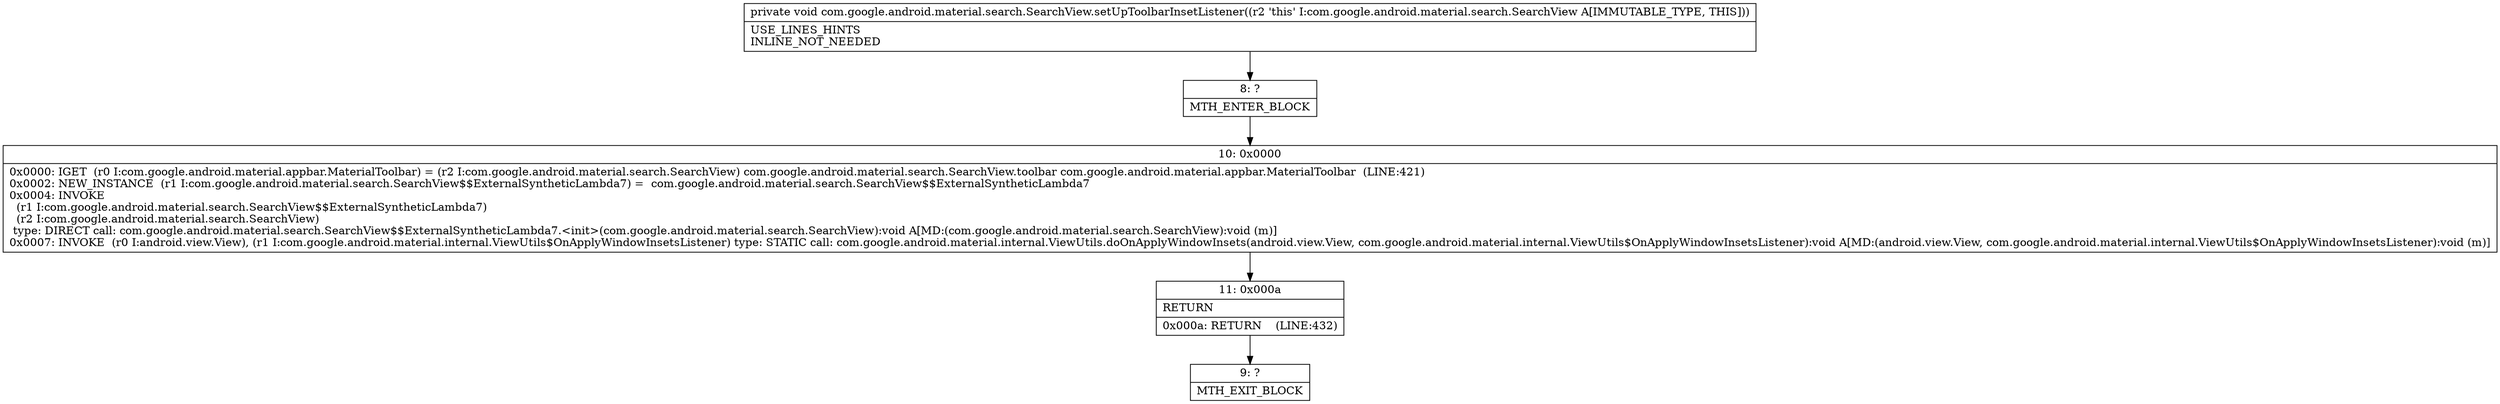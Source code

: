 digraph "CFG forcom.google.android.material.search.SearchView.setUpToolbarInsetListener()V" {
Node_8 [shape=record,label="{8\:\ ?|MTH_ENTER_BLOCK\l}"];
Node_10 [shape=record,label="{10\:\ 0x0000|0x0000: IGET  (r0 I:com.google.android.material.appbar.MaterialToolbar) = (r2 I:com.google.android.material.search.SearchView) com.google.android.material.search.SearchView.toolbar com.google.android.material.appbar.MaterialToolbar  (LINE:421)\l0x0002: NEW_INSTANCE  (r1 I:com.google.android.material.search.SearchView$$ExternalSyntheticLambda7) =  com.google.android.material.search.SearchView$$ExternalSyntheticLambda7 \l0x0004: INVOKE  \l  (r1 I:com.google.android.material.search.SearchView$$ExternalSyntheticLambda7)\l  (r2 I:com.google.android.material.search.SearchView)\l type: DIRECT call: com.google.android.material.search.SearchView$$ExternalSyntheticLambda7.\<init\>(com.google.android.material.search.SearchView):void A[MD:(com.google.android.material.search.SearchView):void (m)]\l0x0007: INVOKE  (r0 I:android.view.View), (r1 I:com.google.android.material.internal.ViewUtils$OnApplyWindowInsetsListener) type: STATIC call: com.google.android.material.internal.ViewUtils.doOnApplyWindowInsets(android.view.View, com.google.android.material.internal.ViewUtils$OnApplyWindowInsetsListener):void A[MD:(android.view.View, com.google.android.material.internal.ViewUtils$OnApplyWindowInsetsListener):void (m)]\l}"];
Node_11 [shape=record,label="{11\:\ 0x000a|RETURN\l|0x000a: RETURN    (LINE:432)\l}"];
Node_9 [shape=record,label="{9\:\ ?|MTH_EXIT_BLOCK\l}"];
MethodNode[shape=record,label="{private void com.google.android.material.search.SearchView.setUpToolbarInsetListener((r2 'this' I:com.google.android.material.search.SearchView A[IMMUTABLE_TYPE, THIS]))  | USE_LINES_HINTS\lINLINE_NOT_NEEDED\l}"];
MethodNode -> Node_8;Node_8 -> Node_10;
Node_10 -> Node_11;
Node_11 -> Node_9;
}

